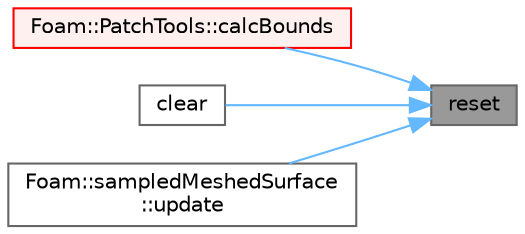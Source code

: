 digraph "reset"
{
 // LATEX_PDF_SIZE
  bgcolor="transparent";
  edge [fontname=Helvetica,fontsize=10,labelfontname=Helvetica,labelfontsize=10];
  node [fontname=Helvetica,fontsize=10,shape=box,height=0.2,width=0.4];
  rankdir="RL";
  Node1 [id="Node000001",label="reset",height=0.2,width=0.4,color="gray40", fillcolor="grey60", style="filled", fontcolor="black",tooltip=" "];
  Node1 -> Node2 [id="edge1_Node000001_Node000002",dir="back",color="steelblue1",style="solid",tooltip=" "];
  Node2 [id="Node000002",label="Foam::PatchTools::calcBounds",height=0.2,width=0.4,color="red", fillcolor="#FFF0F0", style="filled",URL="$classFoam_1_1PatchTools.html#af66dbb4b111d18d07e3d90654565ec0b",tooltip=" "];
  Node1 -> Node10 [id="edge2_Node000001_Node000010",dir="back",color="steelblue1",style="solid",tooltip=" "];
  Node10 [id="Node000010",label="clear",height=0.2,width=0.4,color="grey40", fillcolor="white", style="filled",URL="$classFoam_1_1boundBox.html#ac8bb3912a3ce86b15842e79d0b421204",tooltip=" "];
  Node1 -> Node11 [id="edge3_Node000001_Node000011",dir="back",color="steelblue1",style="solid",tooltip=" "];
  Node11 [id="Node000011",label="Foam::sampledMeshedSurface\l::update",height=0.2,width=0.4,color="grey40", fillcolor="white", style="filled",URL="$classFoam_1_1sampledMeshedSurface.html#aa2aac016e2bf7b5bd2b271786c2791aa",tooltip=" "];
}
